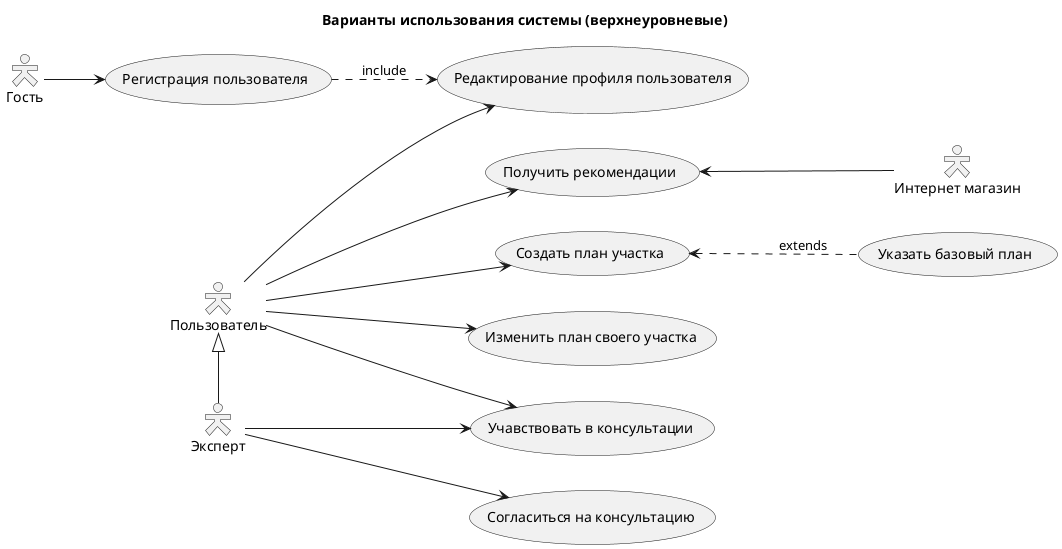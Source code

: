@startuml
title Варианты использования системы (верхнеуровневые)

left to right direction

/' Change default actor style '/
skinparam actorStyle awesome    /' bust '/
skinparam actorStyle Hollow     /' outline '/

actor "Гость"        as Guest

usecase "Регистрация пользователя" as registration
usecase "Редактирование профиля пользователя" as editProfile

Guest        --> registration
registration ..> editProfile  : include


actor "Пользователь" as User
actor "Эксперт"      as Expert

Expert -left-|> User

User   -->      editProfile

usecase "Создать план участка" as createPlan

User                   -->   createPlan
(Указать базовый план) .up.> createPlan : extends

User   --> (Изменить план своего участка)
User   --> (Учавствовать в консультации)
Expert --> (Учавствовать в консультации)
Expert --> (Согласиться на консультацию)


actor "Интернет магазин" as InternetStore
User          -->   (Получить рекомендации)
InternetStore -up-> (Получить рекомендации)
' InternetStore --> (Получить рекомендации)
@enduml
